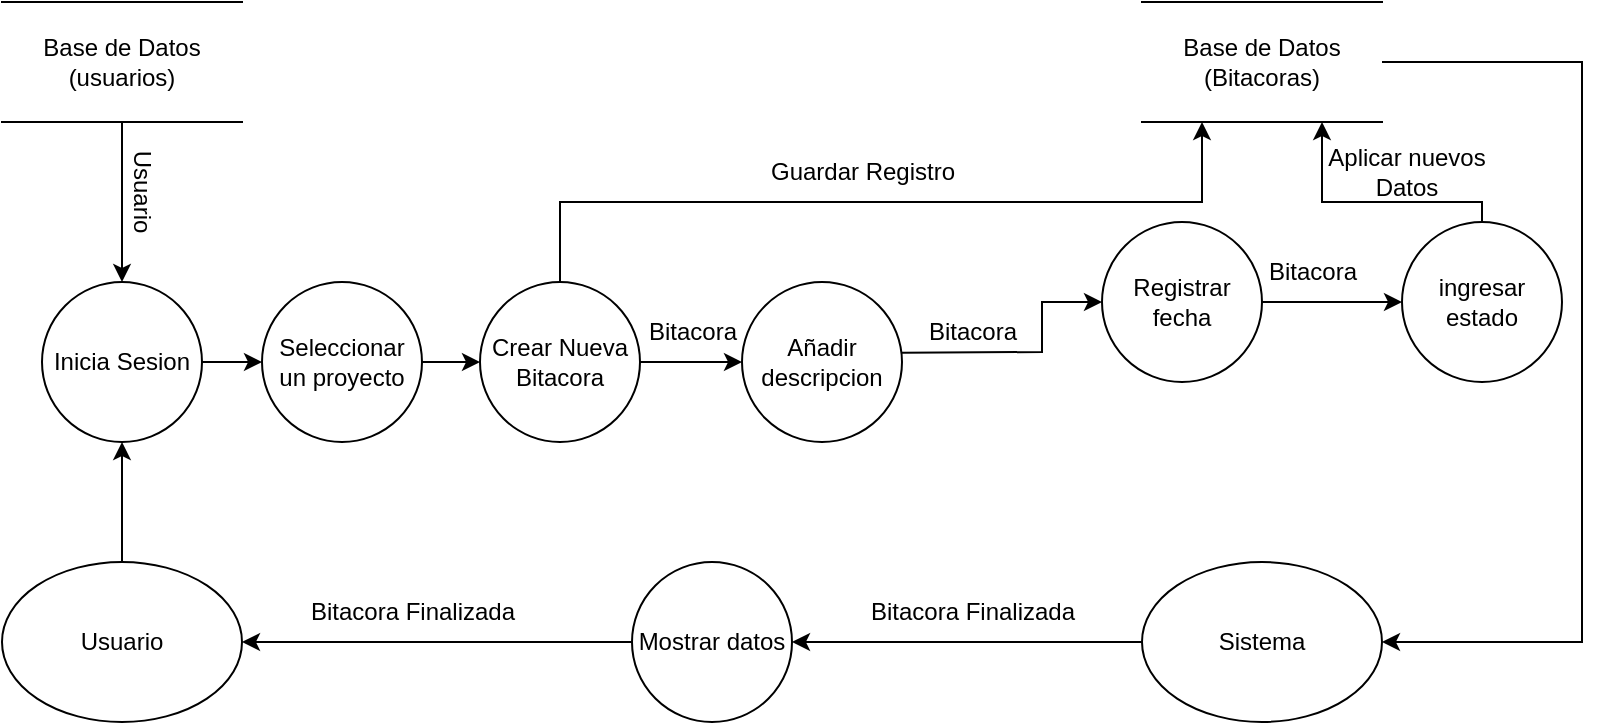 <mxfile version="21.7.2" type="google">
  <diagram name="Página-1" id="yJn-IBLo8aFDivvOMIle">
    <mxGraphModel grid="1" page="1" gridSize="10" guides="1" tooltips="1" connect="1" arrows="1" fold="1" pageScale="1" pageWidth="827" pageHeight="1169" math="0" shadow="0">
      <root>
        <mxCell id="0" />
        <mxCell id="1" parent="0" />
        <mxCell id="9sAdCDzxZdbNyTjyZACh-1" value="Usuario" style="ellipse;whiteSpace=wrap;html=1;" vertex="1" parent="1">
          <mxGeometry x="10" y="340" width="120" height="80" as="geometry" />
        </mxCell>
        <mxCell id="9sAdCDzxZdbNyTjyZACh-3" value="Inicia Sesion" style="ellipse;whiteSpace=wrap;html=1;aspect=fixed;flipV=0;flipH=0;" vertex="1" parent="1">
          <mxGeometry x="30" y="200" width="80" height="80" as="geometry" />
        </mxCell>
        <mxCell id="wPtBdfNPHtxkKr3ki0m0-1" value="Registrar fecha" style="ellipse;whiteSpace=wrap;html=1;aspect=fixed;" vertex="1" parent="1">
          <mxGeometry x="560" y="170" width="80" height="80" as="geometry" />
        </mxCell>
        <mxCell id="wPtBdfNPHtxkKr3ki0m0-2" value="Añadir descripcion" style="ellipse;whiteSpace=wrap;html=1;aspect=fixed;" vertex="1" parent="1">
          <mxGeometry x="380" y="200" width="80" height="80" as="geometry" />
        </mxCell>
        <mxCell id="wPtBdfNPHtxkKr3ki0m0-4" value="ingresar&lt;br&gt;estado" style="ellipse;whiteSpace=wrap;html=1;aspect=fixed;" vertex="1" parent="1">
          <mxGeometry x="710" y="170" width="80" height="80" as="geometry" />
        </mxCell>
        <mxCell id="wPtBdfNPHtxkKr3ki0m0-5" value="Crear Nueva Bitacora" style="ellipse;whiteSpace=wrap;html=1;aspect=fixed;" vertex="1" parent="1">
          <mxGeometry x="249" y="200" width="80" height="80" as="geometry" />
        </mxCell>
        <mxCell id="wPtBdfNPHtxkKr3ki0m0-7" value="" style="endArrow=classic;html=1;rounded=0;exitX=0.5;exitY=0;exitDx=0;exitDy=0;" edge="1" parent="1" source="9sAdCDzxZdbNyTjyZACh-1" target="9sAdCDzxZdbNyTjyZACh-3">
          <mxGeometry width="50" height="50" relative="1" as="geometry">
            <mxPoint x="-160" y="321" as="sourcePoint" />
            <mxPoint x="-60" y="281" as="targetPoint" />
            <Array as="points" />
          </mxGeometry>
        </mxCell>
        <mxCell id="wPtBdfNPHtxkKr3ki0m0-10" value="" style="endArrow=classic;html=1;rounded=0;entryX=0;entryY=0.5;entryDx=0;entryDy=0;exitX=1;exitY=0.5;exitDx=0;exitDy=0;" edge="1" parent="1" source="9sAdCDzxZdbNyTjyZACh-3" target="M0BMPRJ_RyY5pc87tIkd-1">
          <mxGeometry width="50" height="50" relative="1" as="geometry">
            <mxPoint x="179.17" y="120" as="sourcePoint" />
            <mxPoint x="120" y="240" as="targetPoint" />
          </mxGeometry>
        </mxCell>
        <mxCell id="wPtBdfNPHtxkKr3ki0m0-11" value="" style="endArrow=classic;html=1;rounded=0;entryX=0.25;entryY=1;entryDx=0;entryDy=0;exitX=0.5;exitY=0;exitDx=0;exitDy=0;" edge="1" parent="1" source="wPtBdfNPHtxkKr3ki0m0-5">
          <mxGeometry width="50" height="50" relative="1" as="geometry">
            <mxPoint x="364" y="140" as="sourcePoint" />
            <mxPoint x="610" y="120" as="targetPoint" />
            <Array as="points">
              <mxPoint x="289" y="160" />
              <mxPoint x="610" y="160" />
            </Array>
          </mxGeometry>
        </mxCell>
        <mxCell id="wPtBdfNPHtxkKr3ki0m0-12" value="Mostrar datos" style="ellipse;whiteSpace=wrap;html=1;aspect=fixed;" vertex="1" parent="1">
          <mxGeometry x="325" y="340" width="80" height="80" as="geometry" />
        </mxCell>
        <mxCell id="wPtBdfNPHtxkKr3ki0m0-13" value="" style="endArrow=classic;html=1;rounded=0;exitX=1;exitY=0.5;exitDx=0;exitDy=0;entryX=0;entryY=0.5;entryDx=0;entryDy=0;" edge="1" parent="1" source="wPtBdfNPHtxkKr3ki0m0-5" target="wPtBdfNPHtxkKr3ki0m0-2">
          <mxGeometry width="50" height="50" relative="1" as="geometry">
            <mxPoint x="414" y="270" as="sourcePoint" />
            <mxPoint x="474" y="265" as="targetPoint" />
          </mxGeometry>
        </mxCell>
        <mxCell id="wPtBdfNPHtxkKr3ki0m0-14" value="Sistema" style="ellipse;whiteSpace=wrap;html=1;" vertex="1" parent="1">
          <mxGeometry x="580" y="340" width="120" height="80" as="geometry" />
        </mxCell>
        <mxCell id="wPtBdfNPHtxkKr3ki0m0-15" value="" style="endArrow=classic;html=1;rounded=0;exitX=1;exitY=0.442;exitDx=0;exitDy=0;exitPerimeter=0;" edge="1" parent="1" source="wPtBdfNPHtxkKr3ki0m0-2" target="wPtBdfNPHtxkKr3ki0m0-1">
          <mxGeometry width="50" height="50" relative="1" as="geometry">
            <mxPoint x="390" y="240" as="sourcePoint" />
            <mxPoint x="440" y="190" as="targetPoint" />
            <Array as="points">
              <mxPoint x="530" y="235" />
              <mxPoint x="530" y="210" />
            </Array>
          </mxGeometry>
        </mxCell>
        <mxCell id="wPtBdfNPHtxkKr3ki0m0-16" value="" style="endArrow=classic;html=1;rounded=0;exitX=1;exitY=0.5;exitDx=0;exitDy=0;entryX=0;entryY=0.5;entryDx=0;entryDy=0;" edge="1" parent="1" source="wPtBdfNPHtxkKr3ki0m0-1" target="wPtBdfNPHtxkKr3ki0m0-4">
          <mxGeometry width="50" height="50" relative="1" as="geometry">
            <mxPoint x="670" y="140" as="sourcePoint" />
            <mxPoint x="720" y="90" as="targetPoint" />
          </mxGeometry>
        </mxCell>
        <mxCell id="wPtBdfNPHtxkKr3ki0m0-18" value="" style="endArrow=classic;html=1;rounded=0;exitX=0;exitY=0.5;exitDx=0;exitDy=0;entryX=1;entryY=0.5;entryDx=0;entryDy=0;" edge="1" parent="1" source="wPtBdfNPHtxkKr3ki0m0-14" target="wPtBdfNPHtxkKr3ki0m0-12">
          <mxGeometry width="50" height="50" relative="1" as="geometry">
            <mxPoint x="620" y="330" as="sourcePoint" />
            <mxPoint x="670" y="280" as="targetPoint" />
          </mxGeometry>
        </mxCell>
        <mxCell id="wPtBdfNPHtxkKr3ki0m0-19" value="" style="endArrow=classic;html=1;rounded=0;exitX=0;exitY=0.5;exitDx=0;exitDy=0;entryX=1;entryY=0.5;entryDx=0;entryDy=0;" edge="1" parent="1" source="wPtBdfNPHtxkKr3ki0m0-12" target="9sAdCDzxZdbNyTjyZACh-1">
          <mxGeometry width="50" height="50" relative="1" as="geometry">
            <mxPoint x="300" y="460" as="sourcePoint" />
            <mxPoint x="350" y="410" as="targetPoint" />
          </mxGeometry>
        </mxCell>
        <mxCell id="wPtBdfNPHtxkKr3ki0m0-20" value="" style="endArrow=classic;html=1;rounded=0;exitX=1;exitY=0.5;exitDx=0;exitDy=0;entryX=1;entryY=0.5;entryDx=0;entryDy=0;" edge="1" parent="1" target="wPtBdfNPHtxkKr3ki0m0-14">
          <mxGeometry width="50" height="50" relative="1" as="geometry">
            <mxPoint x="700" y="90" as="sourcePoint" />
            <mxPoint x="730" y="70" as="targetPoint" />
            <Array as="points">
              <mxPoint x="800" y="90" />
              <mxPoint x="800" y="380" />
            </Array>
          </mxGeometry>
        </mxCell>
        <mxCell id="wPtBdfNPHtxkKr3ki0m0-21" value="" style="endArrow=classic;html=1;rounded=0;entryX=0.75;entryY=1;entryDx=0;entryDy=0;exitX=0.5;exitY=0;exitDx=0;exitDy=0;" edge="1" parent="1" source="wPtBdfNPHtxkKr3ki0m0-4">
          <mxGeometry width="50" height="50" relative="1" as="geometry">
            <mxPoint x="710" y="170" as="sourcePoint" />
            <mxPoint x="670" y="120" as="targetPoint" />
            <Array as="points">
              <mxPoint x="750" y="160" />
              <mxPoint x="670" y="160" />
            </Array>
          </mxGeometry>
        </mxCell>
        <mxCell id="_ojmY1ruG5-LAFFVHGyn-2" value="Base de Datos&lt;br&gt;(usuarios)" style="shape=partialRectangle;whiteSpace=wrap;html=1;left=0;right=0;fillColor=none;" vertex="1" parent="1">
          <mxGeometry x="10" y="60" width="120" height="60" as="geometry" />
        </mxCell>
        <mxCell id="_ojmY1ruG5-LAFFVHGyn-3" value="Base de Datos&lt;br&gt;(Bitacoras)" style="shape=partialRectangle;whiteSpace=wrap;html=1;left=0;right=0;fillColor=none;" vertex="1" parent="1">
          <mxGeometry x="580" y="60" width="120" height="60" as="geometry" />
        </mxCell>
        <mxCell id="_ojmY1ruG5-LAFFVHGyn-16" value="Bitacora Finalizada" style="text;html=1;align=center;verticalAlign=middle;resizable=0;points=[];autosize=1;strokeColor=none;fillColor=none;" vertex="1" parent="1">
          <mxGeometry x="430" y="350" width="130" height="30" as="geometry" />
        </mxCell>
        <mxCell id="_ojmY1ruG5-LAFFVHGyn-19" value="Guardar Registro" style="text;html=1;align=center;verticalAlign=middle;resizable=0;points=[];autosize=1;strokeColor=none;fillColor=none;" vertex="1" parent="1">
          <mxGeometry x="380" y="130" width="120" height="30" as="geometry" />
        </mxCell>
        <mxCell id="_ojmY1ruG5-LAFFVHGyn-20" value="Aplicar nuevos &lt;br&gt;Datos" style="text;html=1;align=center;verticalAlign=middle;resizable=0;points=[];autosize=1;strokeColor=none;fillColor=none;" vertex="1" parent="1">
          <mxGeometry x="662" y="125" width="100" height="40" as="geometry" />
        </mxCell>
        <mxCell id="_ojmY1ruG5-LAFFVHGyn-83" value="" style="endArrow=classic;html=1;rounded=0;entryX=0.5;entryY=0;entryDx=0;entryDy=0;exitX=0.5;exitY=1;exitDx=0;exitDy=0;" edge="1" parent="1" source="_ojmY1ruG5-LAFFVHGyn-2" target="9sAdCDzxZdbNyTjyZACh-3">
          <mxGeometry width="50" height="50" relative="1" as="geometry">
            <mxPoint x="60" y="161" as="sourcePoint" />
            <mxPoint x="40" y="151" as="targetPoint" />
          </mxGeometry>
        </mxCell>
        <mxCell id="_ojmY1ruG5-LAFFVHGyn-85" value="Bitacora" style="text;html=1;align=center;verticalAlign=middle;resizable=0;points=[];autosize=1;strokeColor=none;fillColor=none;" vertex="1" parent="1">
          <mxGeometry x="320" y="210" width="70" height="30" as="geometry" />
        </mxCell>
        <mxCell id="_ojmY1ruG5-LAFFVHGyn-86" value="Bitacora" style="text;html=1;align=center;verticalAlign=middle;resizable=0;points=[];autosize=1;strokeColor=none;fillColor=none;" vertex="1" parent="1">
          <mxGeometry x="460" y="210" width="70" height="30" as="geometry" />
        </mxCell>
        <mxCell id="_ojmY1ruG5-LAFFVHGyn-87" value="Bitacora" style="text;html=1;align=center;verticalAlign=middle;resizable=0;points=[];autosize=1;strokeColor=none;fillColor=none;" vertex="1" parent="1">
          <mxGeometry x="630" y="180" width="70" height="30" as="geometry" />
        </mxCell>
        <mxCell id="M0BMPRJ_RyY5pc87tIkd-1" value="Seleccionar un proyecto" style="ellipse;whiteSpace=wrap;html=1;aspect=fixed;" vertex="1" parent="1">
          <mxGeometry x="140" y="200" width="80" height="80" as="geometry" />
        </mxCell>
        <mxCell id="M0BMPRJ_RyY5pc87tIkd-2" value="" style="endArrow=classic;html=1;rounded=0;exitX=1;exitY=0.5;exitDx=0;exitDy=0;entryX=0;entryY=0.5;entryDx=0;entryDy=0;" edge="1" parent="1" source="M0BMPRJ_RyY5pc87tIkd-1" target="wPtBdfNPHtxkKr3ki0m0-5">
          <mxGeometry width="50" height="50" relative="1" as="geometry">
            <mxPoint x="390" y="430" as="sourcePoint" />
            <mxPoint x="440" y="380" as="targetPoint" />
          </mxGeometry>
        </mxCell>
        <mxCell id="M0BMPRJ_RyY5pc87tIkd-3" value="Usuario" style="text;html=1;strokeColor=none;fillColor=none;align=center;verticalAlign=middle;whiteSpace=wrap;rounded=0;rotation=90;" vertex="1" parent="1">
          <mxGeometry x="50" y="140" width="60" height="30" as="geometry" />
        </mxCell>
        <mxCell id="M0BMPRJ_RyY5pc87tIkd-4" value="Bitacora Finalizada" style="text;html=1;align=center;verticalAlign=middle;resizable=0;points=[];autosize=1;strokeColor=none;fillColor=none;" vertex="1" parent="1">
          <mxGeometry x="150" y="350" width="130" height="30" as="geometry" />
        </mxCell>
      </root>
    </mxGraphModel>
  </diagram>
</mxfile>
